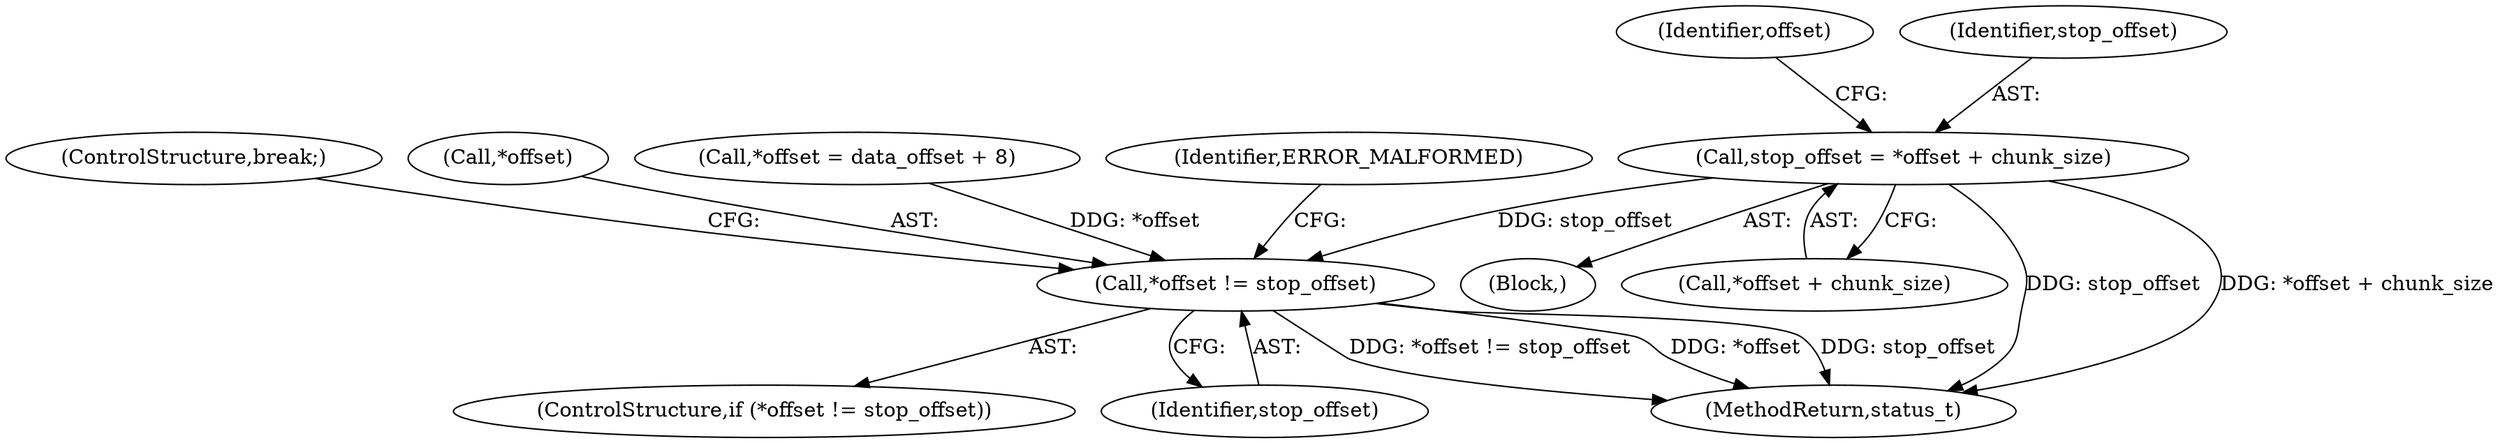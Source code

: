 digraph "0_Android_463a6f807e187828442949d1924e143cf07778c6@integer" {
"1001443" [label="(Call,stop_offset = *offset + chunk_size)"];
"1001482" [label="(Call,*offset != stop_offset)"];
"1001451" [label="(Identifier,offset)"];
"1001489" [label="(ControlStructure,break;)"];
"1001443" [label="(Call,stop_offset = *offset + chunk_size)"];
"1001483" [label="(Call,*offset)"];
"1002918" [label="(MethodReturn,status_t)"];
"1001445" [label="(Call,*offset + chunk_size)"];
"1001482" [label="(Call,*offset != stop_offset)"];
"1001449" [label="(Call,*offset = data_offset + 8)"];
"1001367" [label="(Block,)"];
"1001444" [label="(Identifier,stop_offset)"];
"1001481" [label="(ControlStructure,if (*offset != stop_offset))"];
"1001488" [label="(Identifier,ERROR_MALFORMED)"];
"1001485" [label="(Identifier,stop_offset)"];
"1001443" -> "1001367"  [label="AST: "];
"1001443" -> "1001445"  [label="CFG: "];
"1001444" -> "1001443"  [label="AST: "];
"1001445" -> "1001443"  [label="AST: "];
"1001451" -> "1001443"  [label="CFG: "];
"1001443" -> "1002918"  [label="DDG: stop_offset"];
"1001443" -> "1002918"  [label="DDG: *offset + chunk_size"];
"1001443" -> "1001482"  [label="DDG: stop_offset"];
"1001482" -> "1001481"  [label="AST: "];
"1001482" -> "1001485"  [label="CFG: "];
"1001483" -> "1001482"  [label="AST: "];
"1001485" -> "1001482"  [label="AST: "];
"1001488" -> "1001482"  [label="CFG: "];
"1001489" -> "1001482"  [label="CFG: "];
"1001482" -> "1002918"  [label="DDG: *offset"];
"1001482" -> "1002918"  [label="DDG: stop_offset"];
"1001482" -> "1002918"  [label="DDG: *offset != stop_offset"];
"1001449" -> "1001482"  [label="DDG: *offset"];
}
